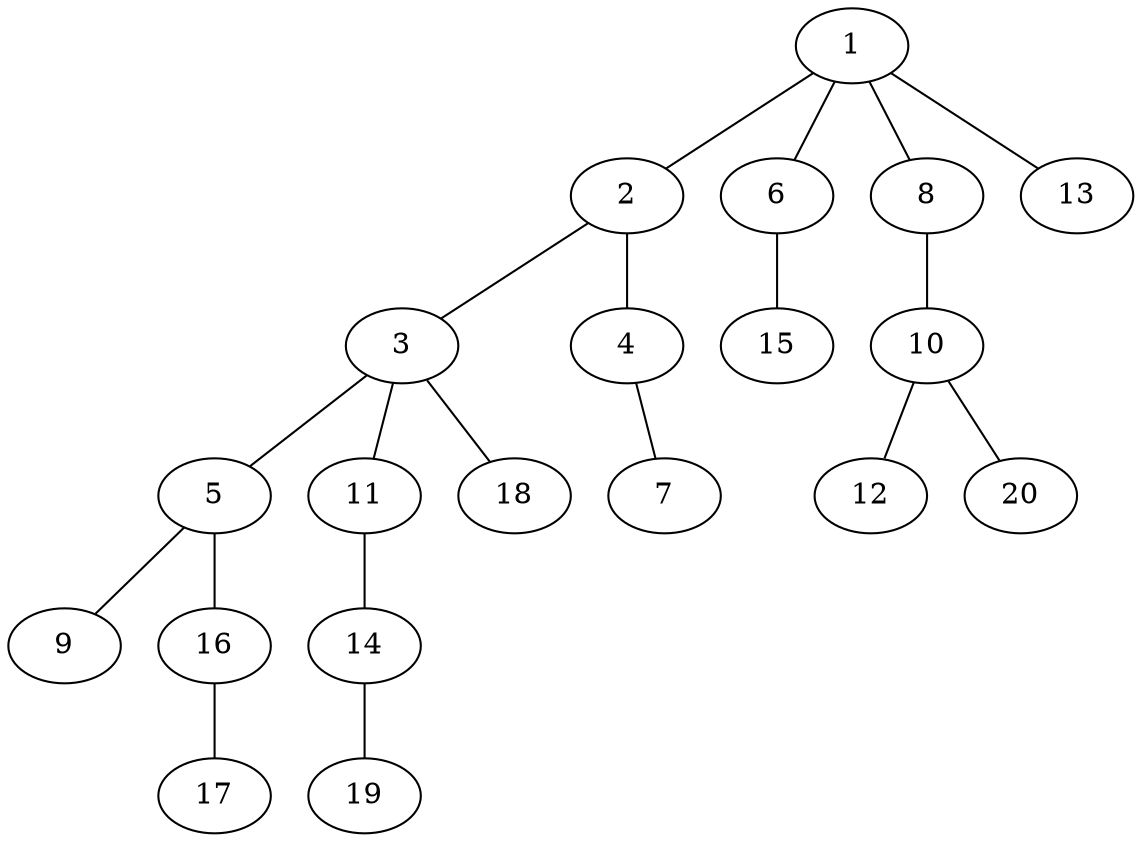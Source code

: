 graph graphname {1--2
1--6
1--8
1--13
2--3
2--4
3--5
3--11
3--18
4--7
5--9
5--16
6--15
8--10
10--12
10--20
11--14
14--19
16--17
}